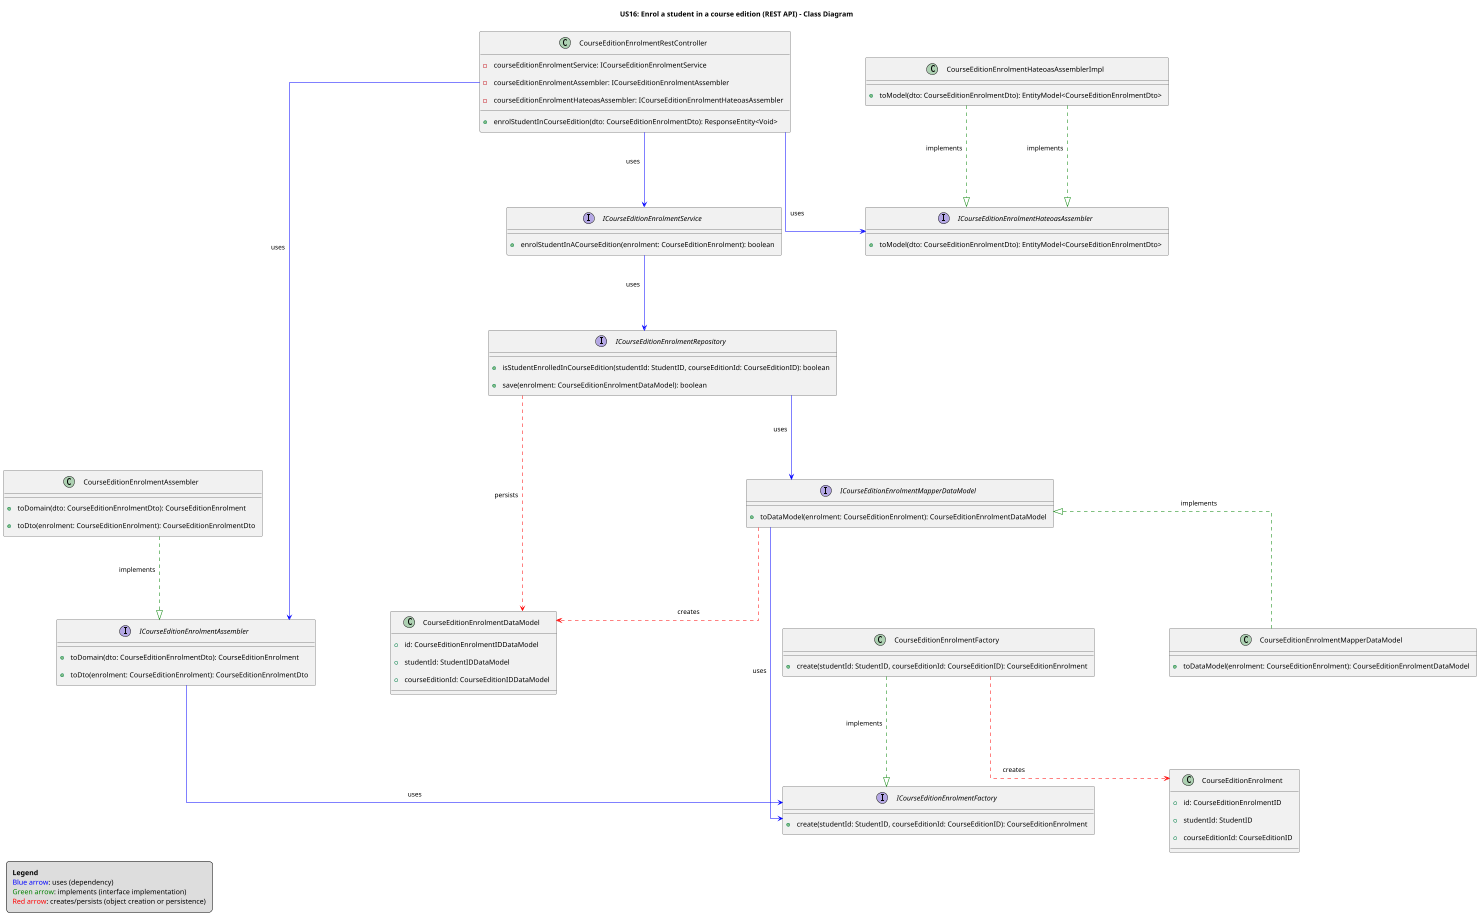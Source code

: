 @startuml
scale 0.5
title US16: Enrol a student in a course edition (REST API) - Class Diagram

' Legend
legend left
  <b>Legend</b>
  <color:blue>Blue arrow</color>: uses (dependency)
  <color:green>Green arrow</color>: implements (interface implementation)
  <color:red>Red arrow</color>: creates/persists (object creation or persistence)
endlegend

skinparam linetype ortho
skinparam nodesep 150
skinparam ranksep 150
skinparam arrowMessageAlign center
skinparam arrowMessagePosition 0.9
skinparam padding 8

' Layout hints
together {
  class CourseEditionEnrolmentFactory
  interface ICourseEditionEnrolmentFactory
}

' Service Layer
interface ICourseEditionEnrolmentService {
    +enrolStudentInACourseEdition(enrolment: CourseEditionEnrolment): boolean
}

' Domain Classes
class CourseEditionEnrolment {
    +id: CourseEditionEnrolmentID
    +studentId: StudentID
    +courseEditionId: CourseEditionID
}

' Data Models
class CourseEditionEnrolmentDataModel {
    +id: CourseEditionEnrolmentIDDataModel
    +studentId: StudentIDDataModel
    +courseEditionId: CourseEditionIDDataModel
}

interface ICourseEditionEnrolmentMapperDataModel {
    +toDataModel(enrolment: CourseEditionEnrolment): CourseEditionEnrolmentDataModel
}

class CourseEditionEnrolmentMapperDataModel {
    +toDataModel(enrolment: CourseEditionEnrolment): CourseEditionEnrolmentDataModel
}

' Assembler
interface ICourseEditionEnrolmentAssembler {
    +toDomain(dto: CourseEditionEnrolmentDto): CourseEditionEnrolment
    +toDto(enrolment: CourseEditionEnrolment): CourseEditionEnrolmentDto
}

class CourseEditionEnrolmentAssembler {
    +toDomain(dto: CourseEditionEnrolmentDto): CourseEditionEnrolment
    +toDto(enrolment: CourseEditionEnrolment): CourseEditionEnrolmentDto
}

' Repository
interface ICourseEditionEnrolmentRepository {
    +isStudentEnrolledInCourseEdition(studentId: StudentID, courseEditionId: CourseEditionID): boolean
    +save(enrolment: CourseEditionEnrolmentDataModel): boolean
}

' Controller
class CourseEditionEnrolmentRestController {
    -courseEditionEnrolmentService: ICourseEditionEnrolmentService
    -courseEditionEnrolmentAssembler: ICourseEditionEnrolmentAssembler
    -courseEditionEnrolmentHateoasAssembler: ICourseEditionEnrolmentHateoasAssembler
    +enrolStudentInCourseEdition(dto: CourseEditionEnrolmentDto): ResponseEntity<Void>
}

' Factory
interface ICourseEditionEnrolmentFactory {
    +create(studentId: StudentID, courseEditionId: CourseEditionID): CourseEditionEnrolment
}

class CourseEditionEnrolmentFactory {
    +create(studentId: StudentID, courseEditionId: CourseEditionID): CourseEditionEnrolment
}

' HATEOAS Assembler
interface ICourseEditionEnrolmentHateoasAssembler {
    +toModel(dto: CourseEditionEnrolmentDto): EntityModel<CourseEditionEnrolmentDto>
}

class CourseEditionEnrolmentHateoasAssemblerImpl {
    +toModel(dto: CourseEditionEnrolmentDto): EntityModel<CourseEditionEnrolmentDto>
}

' Relationships
CourseEditionEnrolmentRestController -[#blue]-> ICourseEditionEnrolmentService : uses
CourseEditionEnrolmentRestController -[#blue]-> ICourseEditionEnrolmentAssembler : uses
CourseEditionEnrolmentRestController -[#blue]-> ICourseEditionEnrolmentHateoasAssembler : uses
ICourseEditionEnrolmentService -[#blue]-> ICourseEditionEnrolmentRepository : uses
ICourseEditionEnrolmentRepository -[#blue]-> ICourseEditionEnrolmentMapperDataModel : uses
ICourseEditionEnrolmentMapperDataModel -[hidden]-> CourseEditionEnrolmentMapperDataModel
ICourseEditionEnrolmentMapperDataModel -[hidden]-> CourseEditionEnrolmentFactory
ICourseEditionEnrolmentMapperDataModel -[#blue]-> ICourseEditionEnrolmentFactory : uses
CourseEditionEnrolmentFactory ..[#green]|> ICourseEditionEnrolmentFactory : implements
ICourseEditionEnrolmentAssembler -[#blue]-> ICourseEditionEnrolmentFactory : uses

' Implementations
CourseEditionEnrolmentMapperDataModel ..[#green]|> ICourseEditionEnrolmentMapperDataModel : implements
CourseEditionEnrolmentAssembler ..[#green]|> ICourseEditionEnrolmentAssembler : implements
CourseEditionEnrolmentHateoasAssemblerImpl ..[#green]|> ICourseEditionEnrolmentHateoasAssembler : implements
CourseEditionEnrolmentHateoasAssemblerImpl ..[#green]|> ICourseEditionEnrolmentHateoasAssembler : implements

' Creations
ICourseEditionEnrolmentMapperDataModel ..[#red]> CourseEditionEnrolmentDataModel : creates
ICourseEditionEnrolmentRepository ..[#red]> CourseEditionEnrolmentDataModel : persists
CourseEditionEnrolmentFactory ..[#red]> CourseEditionEnrolment : creates

@enduml
